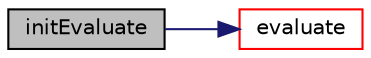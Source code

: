 digraph "initEvaluate"
{
  bgcolor="transparent";
  edge [fontname="Helvetica",fontsize="10",labelfontname="Helvetica",labelfontsize="10"];
  node [fontname="Helvetica",fontsize="10",shape=record];
  rankdir="LR";
  Node68 [label="initEvaluate",height=0.2,width=0.4,color="black", fillcolor="grey75", style="filled", fontcolor="black"];
  Node68 -> Node69 [color="midnightblue",fontsize="10",style="solid",fontname="Helvetica"];
  Node69 [label="evaluate",height=0.2,width=0.4,color="red",URL="$a22789.html#ae591186d8bf9e7c4db700390ac9dfff7",tooltip="Evaluate the patch field, sets Updated to false. "];
}
